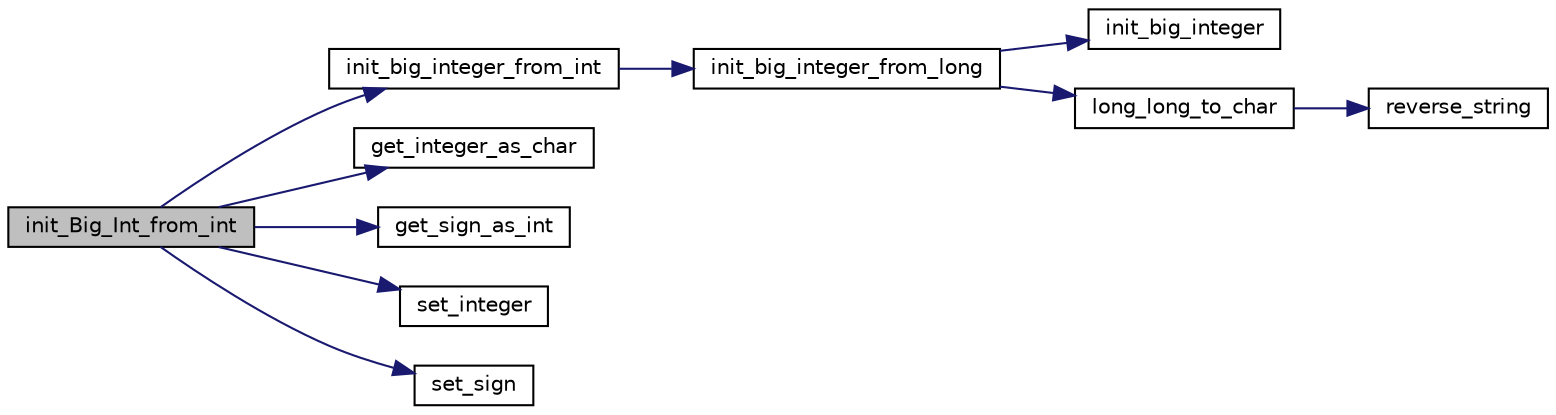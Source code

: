 digraph "init_Big_Int_from_int"
{
  edge [fontname="Helvetica",fontsize="10",labelfontname="Helvetica",labelfontsize="10"];
  node [fontname="Helvetica",fontsize="10",shape=record];
  rankdir="LR";
  Node1 [label="init_Big_Int_from_int",height=0.2,width=0.4,color="black", fillcolor="grey75", style="filled" fontcolor="black"];
  Node1 -> Node2 [color="midnightblue",fontsize="10",style="solid",fontname="Helvetica"];
  Node2 [label="init_big_integer_from_int",height=0.2,width=0.4,color="black", fillcolor="white", style="filled",URL="$big__integer__impl_8h.html#a4c0bcb12462f0ee91ab4e2a50648959d"];
  Node2 -> Node3 [color="midnightblue",fontsize="10",style="solid",fontname="Helvetica"];
  Node3 [label="init_big_integer_from_long",height=0.2,width=0.4,color="black", fillcolor="white", style="filled",URL="$big__integer__impl_8h.html#a2ea84ff52859d3887e65b120068c0158"];
  Node3 -> Node4 [color="midnightblue",fontsize="10",style="solid",fontname="Helvetica"];
  Node4 [label="init_big_integer",height=0.2,width=0.4,color="black", fillcolor="white", style="filled",URL="$big__integer__impl_8h.html#a12a72eb0245b2fbd9cce5dacaf877a72"];
  Node3 -> Node5 [color="midnightblue",fontsize="10",style="solid",fontname="Helvetica"];
  Node5 [label="long_long_to_char",height=0.2,width=0.4,color="black", fillcolor="white", style="filled",URL="$big__integer__impl_8c.html#a8906be19bb42c9a4ac1cb54387ee01d0"];
  Node5 -> Node6 [color="midnightblue",fontsize="10",style="solid",fontname="Helvetica"];
  Node6 [label="reverse_string",height=0.2,width=0.4,color="black", fillcolor="white", style="filled",URL="$big__integer__impl_8c.html#a8242235fbc1f6d24b8de1dda59b5c5cf"];
  Node1 -> Node7 [color="midnightblue",fontsize="10",style="solid",fontname="Helvetica"];
  Node7 [label="get_integer_as_char",height=0.2,width=0.4,color="black", fillcolor="white", style="filled",URL="$big__integer_8c.html#ac2526efa6d8c1b088b805ceb7847fa4b"];
  Node1 -> Node8 [color="midnightblue",fontsize="10",style="solid",fontname="Helvetica"];
  Node8 [label="get_sign_as_int",height=0.2,width=0.4,color="black", fillcolor="white", style="filled",URL="$big__integer_8c.html#a837651f373a264834cfb80be16d0ab32"];
  Node1 -> Node9 [color="midnightblue",fontsize="10",style="solid",fontname="Helvetica"];
  Node9 [label="set_integer",height=0.2,width=0.4,color="black", fillcolor="white", style="filled",URL="$big__integer_8c.html#a83fca4473e21f926f011b283b0cc7bc8"];
  Node1 -> Node10 [color="midnightblue",fontsize="10",style="solid",fontname="Helvetica"];
  Node10 [label="set_sign",height=0.2,width=0.4,color="black", fillcolor="white", style="filled",URL="$big__integer_8c.html#a1e8a8230d017886a82eb0a884f6fe12c"];
}
